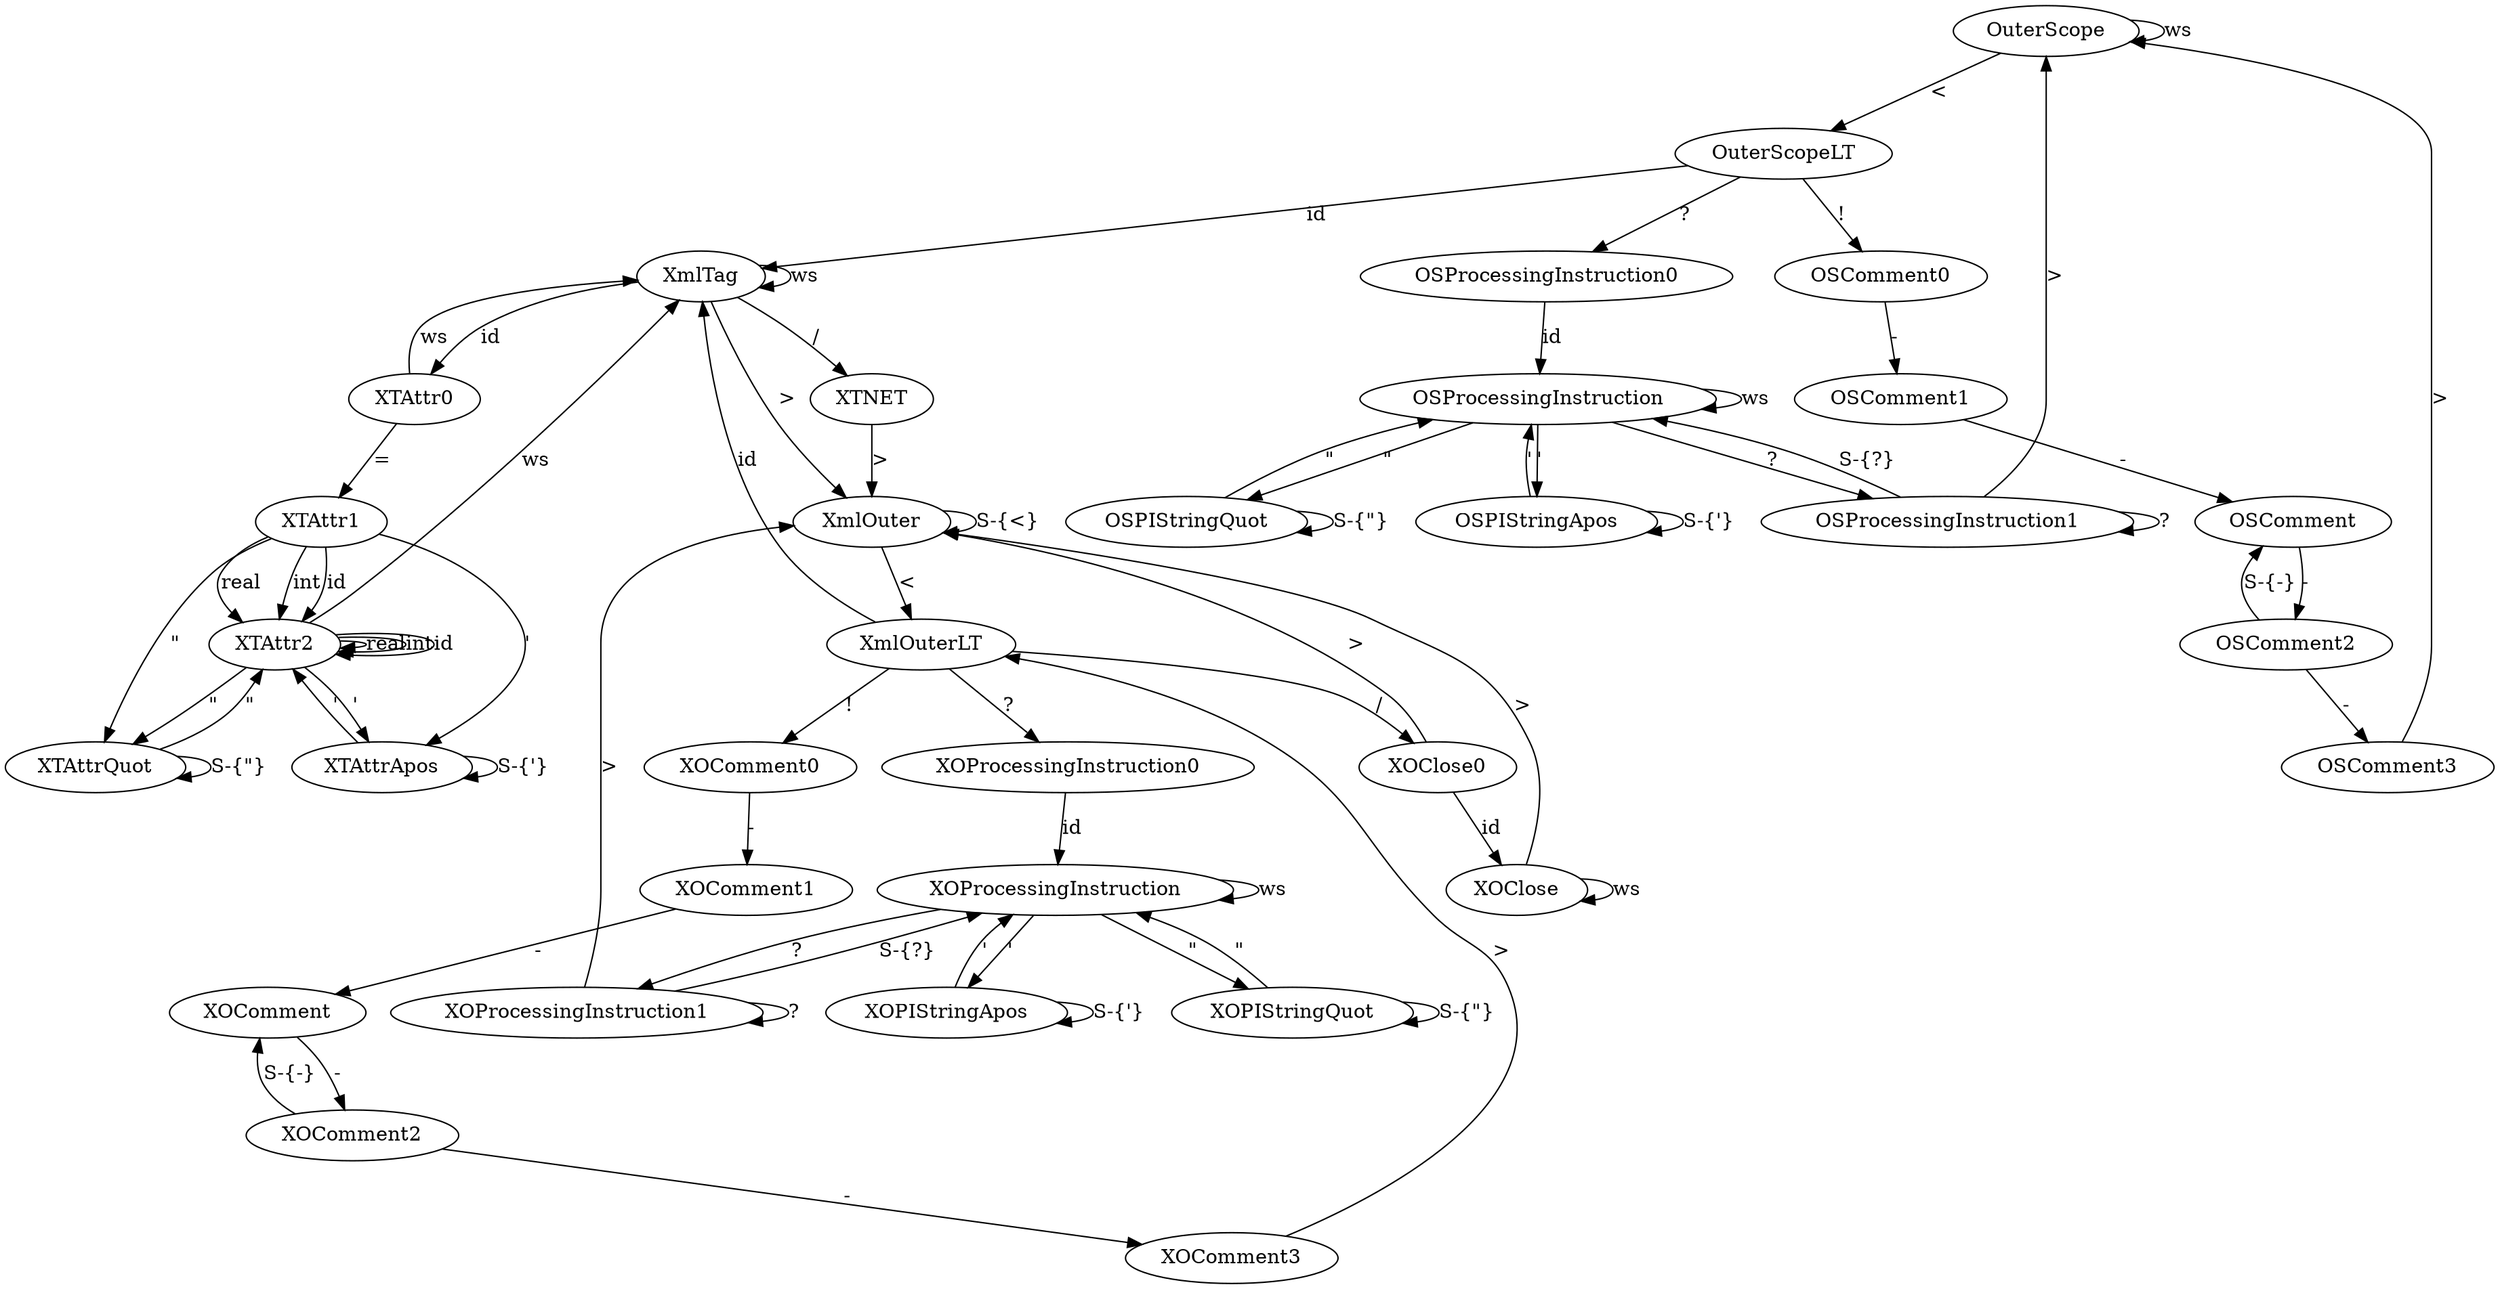 digraph States {
	OuterScope -> OuterScopeLT [ label="<" ];
	OuterScope -> OuterScope [ label="ws" ];
	
	/* http://www.w3.org/TR/xml11/#sec-comments */
	OuterScopeLT -> OSComment0 [ label="!" ];
	OSComment0 -> OSComment1 [ label="-" ];
	OSComment1 -> OSComment [ label="-" ];
	OSComment -> OSComment2 [ label="-" ];
	OSComment2 -> OSComment [ label="S-{-}" ];
	OSComment2 -> OSComment3 [ label="-" ];
	OSComment3 -> OuterScope [ label=">" ];
	
	/* http://www.w3.org/TR/xml11/#sec-pi */
	OuterScopeLT -> OSProcessingInstruction0 [ label="?" ];
	OSProcessingInstruction0 -> OSProcessingInstruction [ label="id" ];
	OSProcessingInstruction -> OSProcessingInstruction [ label="ws" ];
	OSProcessingInstruction -> OSProcessingInstruction1 [ label="?" ];
	OSProcessingInstruction1 -> OuterScope [ label=">" ];
	OSProcessingInstruction1 -> OSProcessingInstruction1 [ label="?" ];
	OSProcessingInstruction1 -> OSProcessingInstruction [ label="S-{?}" ];
	OSProcessingInstruction -> OSPIStringQuot [ label="\"" ];
	OSPIStringQuot -> OSProcessingInstruction [ label="\"" ];
	OSPIStringQuot -> OSPIStringQuot [ label="S-{\"}" ];
	OSProcessingInstruction -> OSPIStringApos [ label="'" ];
	OSPIStringApos -> OSProcessingInstruction [ label="'" ];
	OSPIStringApos -> OSPIStringApos [ label="S-{'}" ];
	
	XmlOuter -> XmlOuterLT [ label="<" ];
	
	/* Texte sind Kommentare */
	XmlOuter -> XmlOuter [ label="S-{<}" ];
	
	/* http://www.w3.org/TR/xml11/#IDAMMIS */
	XmlOuterLT -> XOClose0 [ label="/" ];
	XOClose0 -> XmlOuter [ label=">" ];
	XOClose0 -> XOClose [ label="id" ];
	XOClose -> XmlOuter [ label=">" ];
	XOClose -> XOClose [ label="ws" ];
	
	/* http://www.w3.org/TR/xml11/#sec-comments */
	XmlOuterLT -> XOComment0 [ label="!" ];
	XOComment0 -> XOComment1 [ label="-" ];
	XOComment1 -> XOComment [ label="-" ];
	XOComment -> XOComment2 [ label="-" ];
	XOComment2 -> XOComment [ label="S-{-}" ];
	XOComment2 -> XOComment3 [ label="-" ];
	XOComment3 -> XmlOuterLT [ label=">" ];
	
	/* http://www.w3.org/TR/xml11/#sec-pi */
	XmlOuterLT -> XOProcessingInstruction0 [ label="?" ];
	XOProcessingInstruction0 -> XOProcessingInstruction [ label="id" ];
	XOProcessingInstruction -> XOProcessingInstruction [ label="ws" ];
	XOProcessingInstruction -> XOProcessingInstruction1 [ label="?" ];
	XOProcessingInstruction1 -> XmlOuter [ label=">" ];
	XOProcessingInstruction1 -> XOProcessingInstruction1 [ label="?" ];
	XOProcessingInstruction1 -> XOProcessingInstruction [ label="S-{?}" ];
	XOProcessingInstruction -> XOPIStringQuot [ label="\"" ];
	XOPIStringQuot -> XOProcessingInstruction [ label="\"" ];
	XOPIStringQuot -> XOPIStringQuot [ label="S-{\"}" ];
	XOProcessingInstruction -> XOPIStringApos [ label="'" ];
	XOPIStringApos -> XOProcessingInstruction [ label="'" ];
	XOPIStringApos -> XOPIStringApos [ label="S-{'}" ];
	
	OuterScopeLT -> XmlTag [ label="id" ];
	XmlOuterLT -> XmlTag [ label="id" ];
	XmlTag -> XmlTag [ label="ws" ];
	XmlTag -> XmlOuter [ label=">" ];
	XmlTag -> XTNET [ label="/" ];
	XTNET -> XmlOuter [ label=">" ]; /* null end tag */
	XmlTag -> XTAttr0 [ label="id" ];
	XTAttr0 -> XmlTag [ label="ws" ];
	XTAttr0 -> XTAttr1 [ label="=" ];
	XTAttr1 -> XTAttr2 [ label="real" ];
	XTAttr1 -> XTAttr2 [ label="int" ];
	XTAttr1 -> XTAttr2 [ label="id" ];
	XTAttr1 -> XTAttrQuot [ label="\"" ];
	XTAttr1 -> XTAttrApos [ label="'" ];
	XTAttr2 -> XTAttr2 [ label="real" ];
	XTAttr2 -> XTAttr2 [ label="int" ];
	XTAttr2 -> XTAttr2 [ label="id" ];
	XTAttr2 -> XTAttrQuot [ label="\"" ];
	XTAttr2 -> XTAttrApos [ label="'" ];
	XTAttr2 -> XmlTag [ label="ws" ];
	XTAttrQuot -> XTAttr2 [ label="\"" ];
	XTAttrQuot -> XTAttrQuot [ label="S-{\"}" ];
	XTAttrApos -> XTAttr2 [ label="'" ];
	XTAttrApos -> XTAttrApos [ label="S-{'}" ];
}
